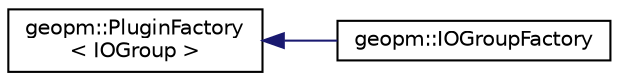 digraph "Graphical Class Hierarchy"
{
  edge [fontname="Helvetica",fontsize="10",labelfontname="Helvetica",labelfontsize="10"];
  node [fontname="Helvetica",fontsize="10",shape=record];
  rankdir="LR";
  Node0 [label="geopm::PluginFactory\l\< IOGroup \>",height=0.2,width=0.4,color="black", fillcolor="white", style="filled",URL="$classgeopm_1_1_plugin_factory.html"];
  Node0 -> Node1 [dir="back",color="midnightblue",fontsize="10",style="solid",fontname="Helvetica"];
  Node1 [label="geopm::IOGroupFactory",height=0.2,width=0.4,color="black", fillcolor="white", style="filled",URL="$classgeopm_1_1_i_o_group_factory.html"];
}
